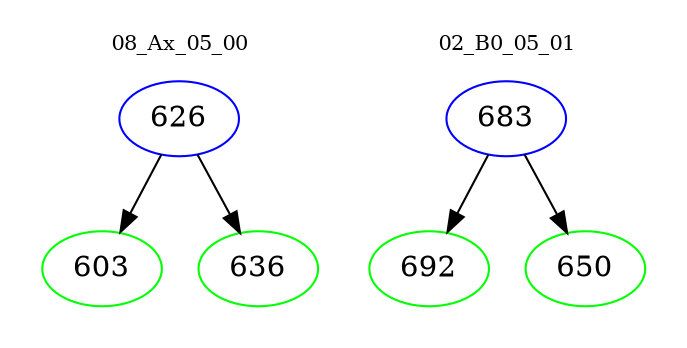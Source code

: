 digraph{
subgraph cluster_0 {
color = white
label = "08_Ax_05_00";
fontsize=10;
T0_626 [label="626", color="blue"]
T0_626 -> T0_603 [color="black"]
T0_603 [label="603", color="green"]
T0_626 -> T0_636 [color="black"]
T0_636 [label="636", color="green"]
}
subgraph cluster_1 {
color = white
label = "02_B0_05_01";
fontsize=10;
T1_683 [label="683", color="blue"]
T1_683 -> T1_692 [color="black"]
T1_692 [label="692", color="green"]
T1_683 -> T1_650 [color="black"]
T1_650 [label="650", color="green"]
}
}
